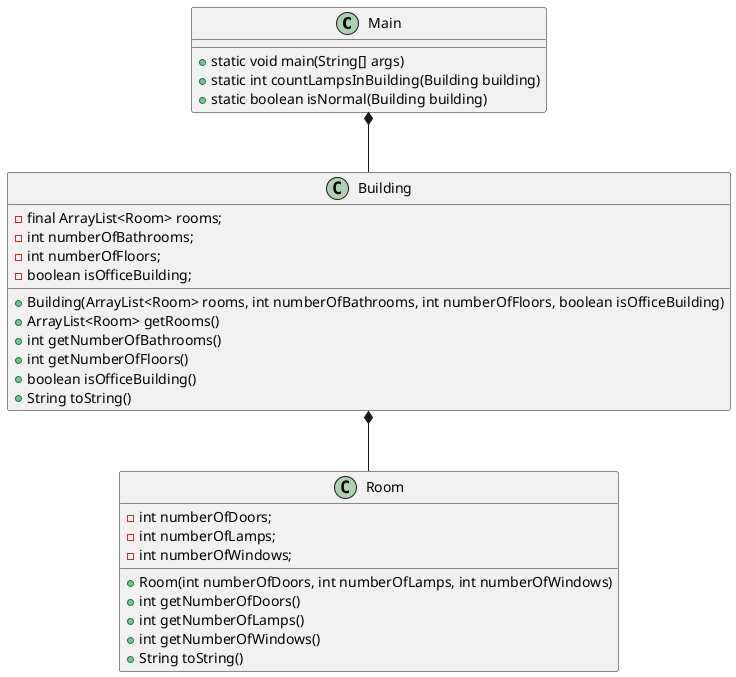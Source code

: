 @startuml
'https://plantuml.com/class-diagram

class Main
{
    + static void main(String[] args)
    + static int countLampsInBuilding(Building building)
    + static boolean isNormal(Building building)
}

class Building
{
    - final ArrayList<Room> rooms;
    - int numberOfBathrooms;
    - int numberOfFloors;
    - boolean isOfficeBuilding;

    + Building(ArrayList<Room> rooms, int numberOfBathrooms, int numberOfFloors, boolean isOfficeBuilding)
    + ArrayList<Room> getRooms()
    + int getNumberOfBathrooms()
    + int getNumberOfFloors()
    + boolean isOfficeBuilding()
    + String toString()
}

class Room
{
    - int numberOfDoors;
    - int numberOfLamps;
    - int numberOfWindows;
    + Room(int numberOfDoors, int numberOfLamps, int numberOfWindows)
    + int getNumberOfDoors()
    + int getNumberOfLamps()
    + int getNumberOfWindows()
    + String toString()
}

Main *-- Building
Building *-- Room


@enduml